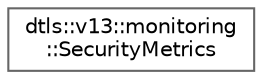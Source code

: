digraph "Graphical Class Hierarchy"
{
 // LATEX_PDF_SIZE
  bgcolor="transparent";
  edge [fontname=Helvetica,fontsize=10,labelfontname=Helvetica,labelfontsize=10];
  node [fontname=Helvetica,fontsize=10,shape=box,height=0.2,width=0.4];
  rankdir="LR";
  Node0 [id="Node000000",label="dtls::v13::monitoring\l::SecurityMetrics",height=0.2,width=0.4,color="grey40", fillcolor="white", style="filled",URL="$structdtls_1_1v13_1_1monitoring_1_1SecurityMetrics.html",tooltip="Security metrics structure."];
}
